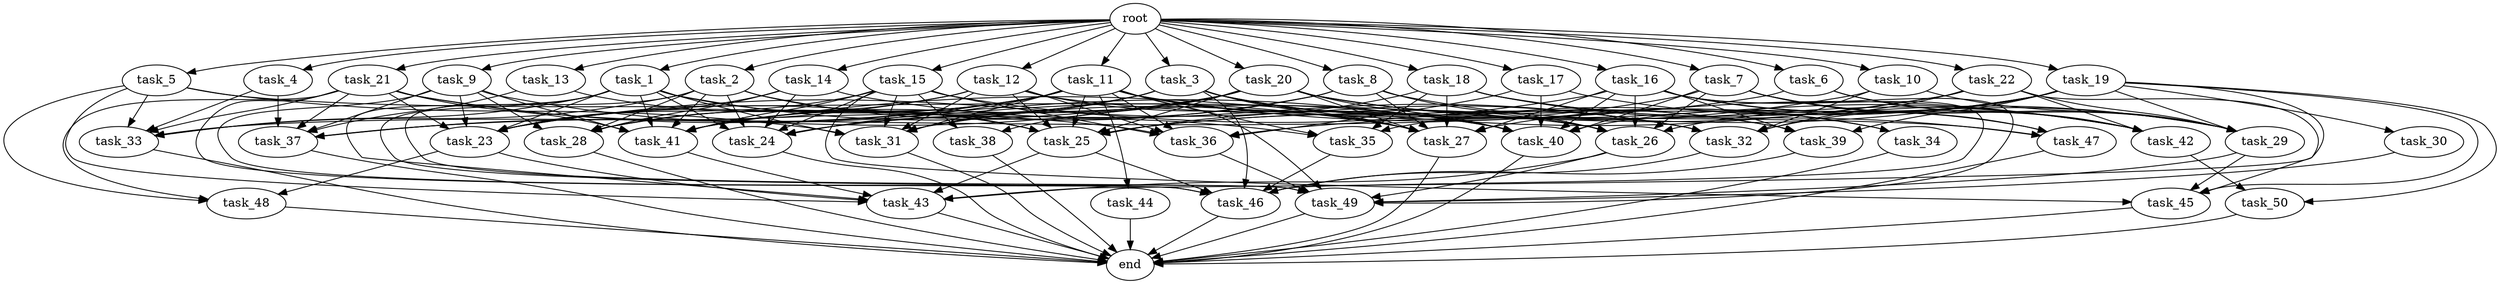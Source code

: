 digraph G {
  root [size="0.000000e+00"];
  task_1 [size="4.942533e+09"];
  task_2 [size="3.521874e+09"];
  task_3 [size="4.803488e+09"];
  task_4 [size="9.996611e+09"];
  task_5 [size="4.378748e+09"];
  task_6 [size="9.906136e+09"];
  task_7 [size="8.813583e+09"];
  task_8 [size="5.756956e+09"];
  task_9 [size="7.066539e+09"];
  task_10 [size="6.885627e+09"];
  task_11 [size="1.026756e+09"];
  task_12 [size="4.300315e+09"];
  task_13 [size="7.413151e+09"];
  task_14 [size="3.258627e+09"];
  task_15 [size="4.104938e+09"];
  task_16 [size="7.967775e+09"];
  task_17 [size="2.956998e+09"];
  task_18 [size="9.995809e+09"];
  task_19 [size="4.585733e+09"];
  task_20 [size="5.695129e+09"];
  task_21 [size="6.075287e+09"];
  task_22 [size="2.361213e+08"];
  task_23 [size="2.941800e+09"];
  task_24 [size="5.117697e+09"];
  task_25 [size="6.291116e+09"];
  task_26 [size="4.871320e+09"];
  task_27 [size="7.193177e+09"];
  task_28 [size="4.619088e+09"];
  task_29 [size="1.355799e+09"];
  task_30 [size="8.646227e+09"];
  task_31 [size="8.482013e+09"];
  task_32 [size="4.384593e+09"];
  task_33 [size="1.439222e+09"];
  task_34 [size="3.478060e+09"];
  task_35 [size="2.466500e+09"];
  task_36 [size="7.195540e+08"];
  task_37 [size="6.403856e+09"];
  task_38 [size="9.913166e+09"];
  task_39 [size="5.745963e+09"];
  task_40 [size="3.186355e+09"];
  task_41 [size="3.090497e+09"];
  task_42 [size="4.210657e+09"];
  task_43 [size="8.858015e+09"];
  task_44 [size="1.261981e+09"];
  task_45 [size="4.185999e+09"];
  task_46 [size="8.261785e+09"];
  task_47 [size="3.840117e+09"];
  task_48 [size="4.674464e+09"];
  task_49 [size="8.913409e+09"];
  task_50 [size="1.576594e+09"];
  end [size="0.000000e+00"];

  root -> task_1 [size="1.000000e-12"];
  root -> task_2 [size="1.000000e-12"];
  root -> task_3 [size="1.000000e-12"];
  root -> task_4 [size="1.000000e-12"];
  root -> task_5 [size="1.000000e-12"];
  root -> task_6 [size="1.000000e-12"];
  root -> task_7 [size="1.000000e-12"];
  root -> task_8 [size="1.000000e-12"];
  root -> task_9 [size="1.000000e-12"];
  root -> task_10 [size="1.000000e-12"];
  root -> task_11 [size="1.000000e-12"];
  root -> task_12 [size="1.000000e-12"];
  root -> task_13 [size="1.000000e-12"];
  root -> task_14 [size="1.000000e-12"];
  root -> task_15 [size="1.000000e-12"];
  root -> task_16 [size="1.000000e-12"];
  root -> task_17 [size="1.000000e-12"];
  root -> task_18 [size="1.000000e-12"];
  root -> task_19 [size="1.000000e-12"];
  root -> task_20 [size="1.000000e-12"];
  root -> task_21 [size="1.000000e-12"];
  root -> task_22 [size="1.000000e-12"];
  task_1 -> task_23 [size="3.677250e+07"];
  task_1 -> task_24 [size="7.310995e+07"];
  task_1 -> task_25 [size="6.990129e+07"];
  task_1 -> task_31 [size="1.211716e+08"];
  task_1 -> task_33 [size="2.398703e+07"];
  task_1 -> task_40 [size="3.540394e+07"];
  task_1 -> task_41 [size="3.433886e+07"];
  task_1 -> task_43 [size="1.265431e+08"];
  task_1 -> task_46 [size="1.032723e+08"];
  task_2 -> task_24 [size="7.310995e+07"];
  task_2 -> task_25 [size="6.990129e+07"];
  task_2 -> task_28 [size="7.698480e+07"];
  task_2 -> task_33 [size="2.398703e+07"];
  task_2 -> task_35 [size="6.166251e+07"];
  task_2 -> task_41 [size="3.433886e+07"];
  task_2 -> task_49 [size="1.114176e+08"];
  task_3 -> task_24 [size="7.310995e+07"];
  task_3 -> task_27 [size="7.992419e+07"];
  task_3 -> task_28 [size="7.698480e+07"];
  task_3 -> task_32 [size="7.307655e+07"];
  task_3 -> task_39 [size="1.436491e+08"];
  task_3 -> task_40 [size="3.540394e+07"];
  task_3 -> task_41 [size="3.433886e+07"];
  task_3 -> task_46 [size="1.032723e+08"];
  task_4 -> task_33 [size="2.398703e+07"];
  task_4 -> task_37 [size="9.148365e+07"];
  task_5 -> task_26 [size="8.118867e+07"];
  task_5 -> task_31 [size="1.211716e+08"];
  task_5 -> task_33 [size="2.398703e+07"];
  task_5 -> task_43 [size="1.265431e+08"];
  task_5 -> task_48 [size="1.558155e+08"];
  task_6 -> task_29 [size="1.936855e+07"];
  task_6 -> task_33 [size="2.398703e+07"];
  task_6 -> task_42 [size="6.015224e+07"];
  task_7 -> task_26 [size="8.118867e+07"];
  task_7 -> task_29 [size="1.936855e+07"];
  task_7 -> task_31 [size="1.211716e+08"];
  task_7 -> task_40 [size="3.540394e+07"];
  task_7 -> task_42 [size="6.015224e+07"];
  task_7 -> task_47 [size="9.600293e+07"];
  task_8 -> task_23 [size="3.677250e+07"];
  task_8 -> task_24 [size="7.310995e+07"];
  task_8 -> task_26 [size="8.118867e+07"];
  task_8 -> task_27 [size="7.992419e+07"];
  task_8 -> task_42 [size="6.015224e+07"];
  task_9 -> task_23 [size="3.677250e+07"];
  task_9 -> task_27 [size="7.992419e+07"];
  task_9 -> task_28 [size="7.698480e+07"];
  task_9 -> task_37 [size="9.148365e+07"];
  task_9 -> task_41 [size="3.433886e+07"];
  task_9 -> task_49 [size="1.114176e+08"];
  task_10 -> task_25 [size="6.990129e+07"];
  task_10 -> task_29 [size="1.936855e+07"];
  task_10 -> task_32 [size="7.307655e+07"];
  task_11 -> task_23 [size="3.677250e+07"];
  task_11 -> task_24 [size="7.310995e+07"];
  task_11 -> task_25 [size="6.990129e+07"];
  task_11 -> task_26 [size="8.118867e+07"];
  task_11 -> task_27 [size="7.992419e+07"];
  task_11 -> task_28 [size="7.698480e+07"];
  task_11 -> task_31 [size="1.211716e+08"];
  task_11 -> task_35 [size="6.166251e+07"];
  task_11 -> task_36 [size="1.199257e+07"];
  task_11 -> task_37 [size="9.148365e+07"];
  task_11 -> task_40 [size="3.540394e+07"];
  task_11 -> task_41 [size="3.433886e+07"];
  task_11 -> task_42 [size="6.015224e+07"];
  task_11 -> task_44 [size="1.261981e+08"];
  task_11 -> task_49 [size="1.114176e+08"];
  task_12 -> task_25 [size="6.990129e+07"];
  task_12 -> task_27 [size="7.992419e+07"];
  task_12 -> task_28 [size="7.698480e+07"];
  task_12 -> task_31 [size="1.211716e+08"];
  task_12 -> task_36 [size="1.199257e+07"];
  task_12 -> task_37 [size="9.148365e+07"];
  task_12 -> task_47 [size="9.600293e+07"];
  task_13 -> task_25 [size="6.990129e+07"];
  task_13 -> task_37 [size="9.148365e+07"];
  task_14 -> task_23 [size="3.677250e+07"];
  task_14 -> task_24 [size="7.310995e+07"];
  task_14 -> task_28 [size="7.698480e+07"];
  task_14 -> task_32 [size="7.307655e+07"];
  task_15 -> task_23 [size="3.677250e+07"];
  task_15 -> task_24 [size="7.310995e+07"];
  task_15 -> task_31 [size="1.211716e+08"];
  task_15 -> task_32 [size="7.307655e+07"];
  task_15 -> task_36 [size="1.199257e+07"];
  task_15 -> task_38 [size="4.956583e+08"];
  task_15 -> task_41 [size="3.433886e+07"];
  task_15 -> task_45 [size="1.046500e+08"];
  task_16 -> task_23 [size="3.677250e+07"];
  task_16 -> task_26 [size="8.118867e+07"];
  task_16 -> task_27 [size="7.992419e+07"];
  task_16 -> task_39 [size="1.436491e+08"];
  task_16 -> task_40 [size="3.540394e+07"];
  task_16 -> task_42 [size="6.015224e+07"];
  task_16 -> task_46 [size="1.032723e+08"];
  task_16 -> task_47 [size="9.600293e+07"];
  task_16 -> task_49 [size="1.114176e+08"];
  task_17 -> task_29 [size="1.936855e+07"];
  task_17 -> task_36 [size="1.199257e+07"];
  task_17 -> task_40 [size="3.540394e+07"];
  task_18 -> task_25 [size="6.990129e+07"];
  task_18 -> task_27 [size="7.992419e+07"];
  task_18 -> task_29 [size="1.936855e+07"];
  task_18 -> task_34 [size="1.739030e+08"];
  task_18 -> task_35 [size="6.166251e+07"];
  task_18 -> task_47 [size="9.600293e+07"];
  task_19 -> task_26 [size="8.118867e+07"];
  task_19 -> task_27 [size="7.992419e+07"];
  task_19 -> task_29 [size="1.936855e+07"];
  task_19 -> task_30 [size="8.646227e+08"];
  task_19 -> task_32 [size="7.307655e+07"];
  task_19 -> task_35 [size="6.166251e+07"];
  task_19 -> task_36 [size="1.199257e+07"];
  task_19 -> task_39 [size="1.436491e+08"];
  task_19 -> task_40 [size="3.540394e+07"];
  task_19 -> task_43 [size="1.265431e+08"];
  task_19 -> task_45 [size="1.046500e+08"];
  task_19 -> task_50 [size="7.882972e+07"];
  task_20 -> task_25 [size="6.990129e+07"];
  task_20 -> task_27 [size="7.992419e+07"];
  task_20 -> task_31 [size="1.211716e+08"];
  task_20 -> task_34 [size="1.739030e+08"];
  task_20 -> task_37 [size="9.148365e+07"];
  task_20 -> task_38 [size="4.956583e+08"];
  task_20 -> task_39 [size="1.436491e+08"];
  task_20 -> task_40 [size="3.540394e+07"];
  task_20 -> task_41 [size="3.433886e+07"];
  task_20 -> task_42 [size="6.015224e+07"];
  task_21 -> task_23 [size="3.677250e+07"];
  task_21 -> task_33 [size="2.398703e+07"];
  task_21 -> task_36 [size="1.199257e+07"];
  task_21 -> task_37 [size="9.148365e+07"];
  task_21 -> task_40 [size="3.540394e+07"];
  task_21 -> task_41 [size="3.433886e+07"];
  task_21 -> task_46 [size="1.032723e+08"];
  task_21 -> task_48 [size="1.558155e+08"];
  task_22 -> task_25 [size="6.990129e+07"];
  task_22 -> task_29 [size="1.936855e+07"];
  task_22 -> task_32 [size="7.307655e+07"];
  task_22 -> task_41 [size="3.433886e+07"];
  task_22 -> task_42 [size="6.015224e+07"];
  task_22 -> task_45 [size="1.046500e+08"];
  task_23 -> task_43 [size="1.265431e+08"];
  task_23 -> task_48 [size="1.558155e+08"];
  task_24 -> end [size="1.000000e-12"];
  task_25 -> task_43 [size="1.265431e+08"];
  task_25 -> task_46 [size="1.032723e+08"];
  task_26 -> task_43 [size="1.265431e+08"];
  task_26 -> task_49 [size="1.114176e+08"];
  task_27 -> end [size="1.000000e-12"];
  task_28 -> end [size="1.000000e-12"];
  task_29 -> task_45 [size="1.046500e+08"];
  task_29 -> task_49 [size="1.114176e+08"];
  task_30 -> task_49 [size="1.114176e+08"];
  task_31 -> end [size="1.000000e-12"];
  task_32 -> task_46 [size="1.032723e+08"];
  task_33 -> end [size="1.000000e-12"];
  task_34 -> end [size="1.000000e-12"];
  task_35 -> task_46 [size="1.032723e+08"];
  task_36 -> task_49 [size="1.114176e+08"];
  task_37 -> end [size="1.000000e-12"];
  task_38 -> end [size="1.000000e-12"];
  task_39 -> task_46 [size="1.032723e+08"];
  task_40 -> end [size="1.000000e-12"];
  task_41 -> task_43 [size="1.265431e+08"];
  task_42 -> task_50 [size="7.882972e+07"];
  task_43 -> end [size="1.000000e-12"];
  task_44 -> end [size="1.000000e-12"];
  task_45 -> end [size="1.000000e-12"];
  task_46 -> end [size="1.000000e-12"];
  task_47 -> end [size="1.000000e-12"];
  task_48 -> end [size="1.000000e-12"];
  task_49 -> end [size="1.000000e-12"];
  task_50 -> end [size="1.000000e-12"];
}
